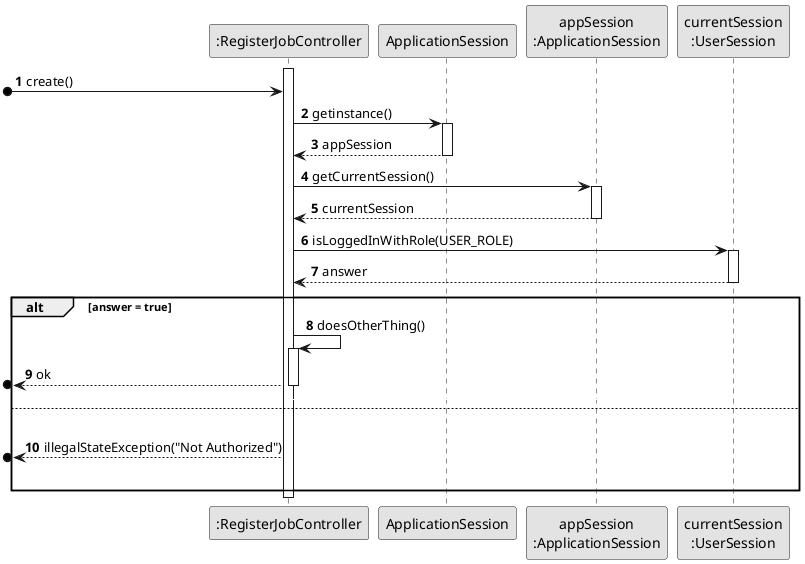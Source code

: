 @startuml
skinparam monochrome true
skinparam packageStyle rectangle
skinparam shadowing false

autonumber

'hide footbox
participant ":RegisterJobController" as CTRL
participant "ApplicationSession" as APPSESSIONC
participant "appSession\n:ApplicationSession" as APPSESSIONI
participant "currentSession\n:UserSession" as CURSESSION

activate CTRL
[o-> CTRL : create()
    CTRL -> APPSESSIONC : getinstance()

    activate APPSESSIONC
        APPSESSIONC --> CTRL : appSession
    deactivate APPSESSIONC

    CTRL -> APPSESSIONI : getCurrentSession()
    activate APPSESSIONI
        APPSESSIONI --> CTRL : currentSession
    deactivate APPSESSIONI

    CTRL -> CURSESSION : isLoggedInWithRole(USER_ROLE)
    activate CURSESSION
        CURSESSION --> CTRL : answer
    deactivate CURSESSION

    alt answer = true
        CTRL -> CTRL : doesOtherThing()
        activate CTRL
            [o<-- CTRL : ok
        deactivate CTRL
        autonumber stop
        CTRL -[#white]> CURSESSION
        autonumber resume
    else
        |||
        [o<-- CTRL : illegalStateException("Not Authorized")
        |||
    end alt

deactivate CTRL

@enduml